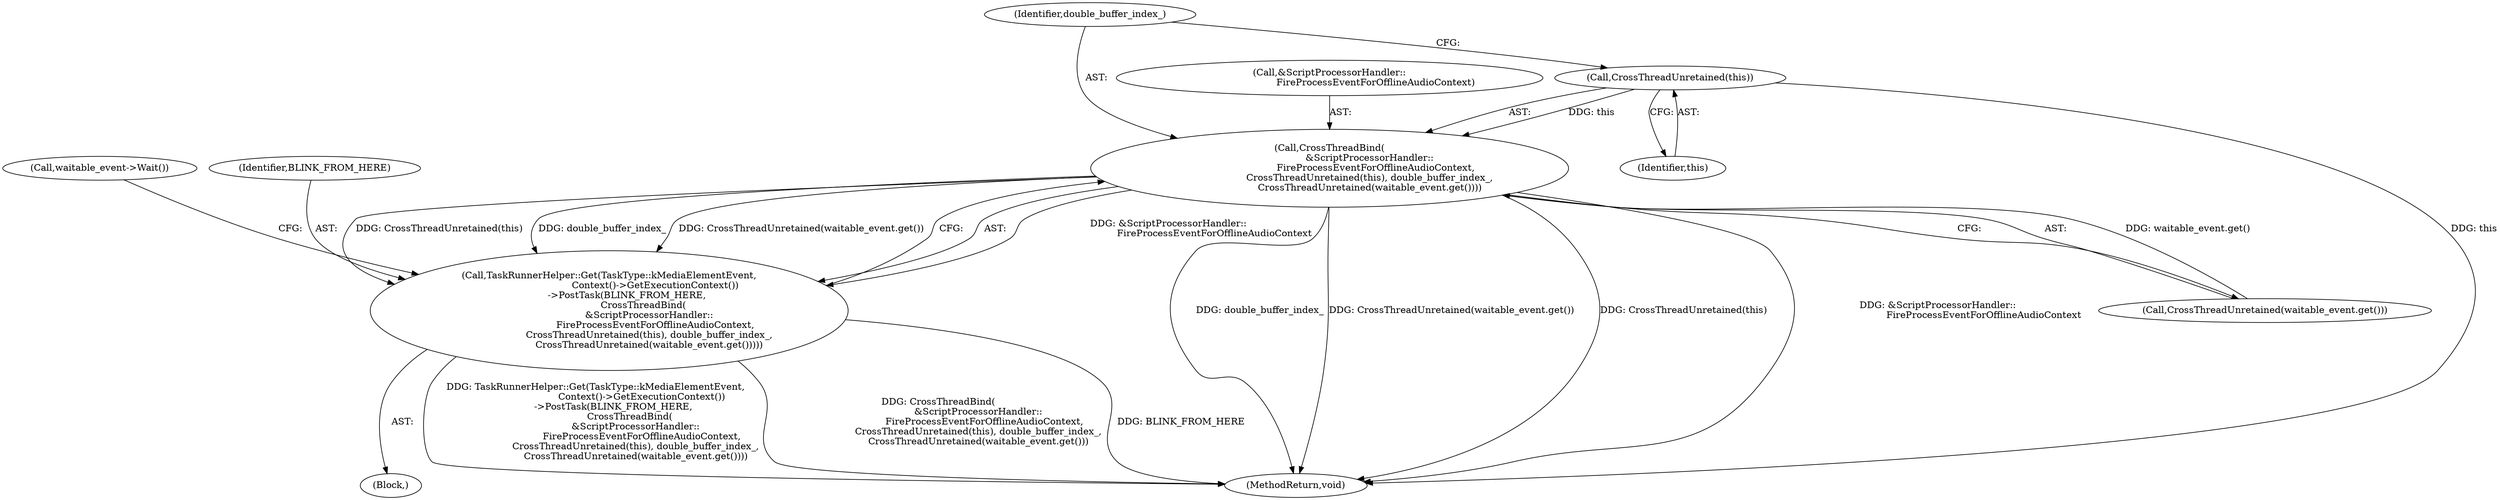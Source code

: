 digraph "0_Chrome_783c28d59c4c748ef9b787d4717882c90c5b227b@API" {
"1000297" [label="(Call,CrossThreadUnretained(this))"];
"1000294" [label="(Call,CrossThreadBind(\n                           &ScriptProcessorHandler::\n                               FireProcessEventForOfflineAudioContext,\n                           CrossThreadUnretained(this), double_buffer_index_,\n                           CrossThreadUnretained(waitable_event.get())))"];
"1000292" [label="(Call,TaskRunnerHelper::Get(TaskType::kMediaElementEvent,\n                               Context()->GetExecutionContext())\n            ->PostTask(BLINK_FROM_HERE,\n                       CrossThreadBind(\n                           &ScriptProcessorHandler::\n                               FireProcessEventForOfflineAudioContext,\n                           CrossThreadUnretained(this), double_buffer_index_,\n                           CrossThreadUnretained(waitable_event.get()))))"];
"1000300" [label="(Call,CrossThreadUnretained(waitable_event.get()))"];
"1000299" [label="(Identifier,double_buffer_index_)"];
"1000292" [label="(Call,TaskRunnerHelper::Get(TaskType::kMediaElementEvent,\n                               Context()->GetExecutionContext())\n            ->PostTask(BLINK_FROM_HERE,\n                       CrossThreadBind(\n                           &ScriptProcessorHandler::\n                               FireProcessEventForOfflineAudioContext,\n                           CrossThreadUnretained(this), double_buffer_index_,\n                           CrossThreadUnretained(waitable_event.get()))))"];
"1000291" [label="(Block,)"];
"1000297" [label="(Call,CrossThreadUnretained(this))"];
"1000294" [label="(Call,CrossThreadBind(\n                           &ScriptProcessorHandler::\n                               FireProcessEventForOfflineAudioContext,\n                           CrossThreadUnretained(this), double_buffer_index_,\n                           CrossThreadUnretained(waitable_event.get())))"];
"1000295" [label="(Call,&ScriptProcessorHandler::\n                               FireProcessEventForOfflineAudioContext)"];
"1000304" [label="(MethodReturn,void)"];
"1000293" [label="(Identifier,BLINK_FROM_HERE)"];
"1000298" [label="(Identifier,this)"];
"1000302" [label="(Call,waitable_event->Wait())"];
"1000297" -> "1000294"  [label="AST: "];
"1000297" -> "1000298"  [label="CFG: "];
"1000298" -> "1000297"  [label="AST: "];
"1000299" -> "1000297"  [label="CFG: "];
"1000297" -> "1000304"  [label="DDG: this"];
"1000297" -> "1000294"  [label="DDG: this"];
"1000294" -> "1000292"  [label="AST: "];
"1000294" -> "1000300"  [label="CFG: "];
"1000295" -> "1000294"  [label="AST: "];
"1000299" -> "1000294"  [label="AST: "];
"1000300" -> "1000294"  [label="AST: "];
"1000292" -> "1000294"  [label="CFG: "];
"1000294" -> "1000304"  [label="DDG: double_buffer_index_"];
"1000294" -> "1000304"  [label="DDG: CrossThreadUnretained(waitable_event.get())"];
"1000294" -> "1000304"  [label="DDG: CrossThreadUnretained(this)"];
"1000294" -> "1000304"  [label="DDG: &ScriptProcessorHandler::\n                               FireProcessEventForOfflineAudioContext"];
"1000294" -> "1000292"  [label="DDG: &ScriptProcessorHandler::\n                               FireProcessEventForOfflineAudioContext"];
"1000294" -> "1000292"  [label="DDG: CrossThreadUnretained(this)"];
"1000294" -> "1000292"  [label="DDG: double_buffer_index_"];
"1000294" -> "1000292"  [label="DDG: CrossThreadUnretained(waitable_event.get())"];
"1000300" -> "1000294"  [label="DDG: waitable_event.get()"];
"1000292" -> "1000291"  [label="AST: "];
"1000293" -> "1000292"  [label="AST: "];
"1000302" -> "1000292"  [label="CFG: "];
"1000292" -> "1000304"  [label="DDG: TaskRunnerHelper::Get(TaskType::kMediaElementEvent,\n                               Context()->GetExecutionContext())\n            ->PostTask(BLINK_FROM_HERE,\n                       CrossThreadBind(\n                           &ScriptProcessorHandler::\n                               FireProcessEventForOfflineAudioContext,\n                           CrossThreadUnretained(this), double_buffer_index_,\n                           CrossThreadUnretained(waitable_event.get())))"];
"1000292" -> "1000304"  [label="DDG: CrossThreadBind(\n                           &ScriptProcessorHandler::\n                               FireProcessEventForOfflineAudioContext,\n                           CrossThreadUnretained(this), double_buffer_index_,\n                           CrossThreadUnretained(waitable_event.get()))"];
"1000292" -> "1000304"  [label="DDG: BLINK_FROM_HERE"];
}
